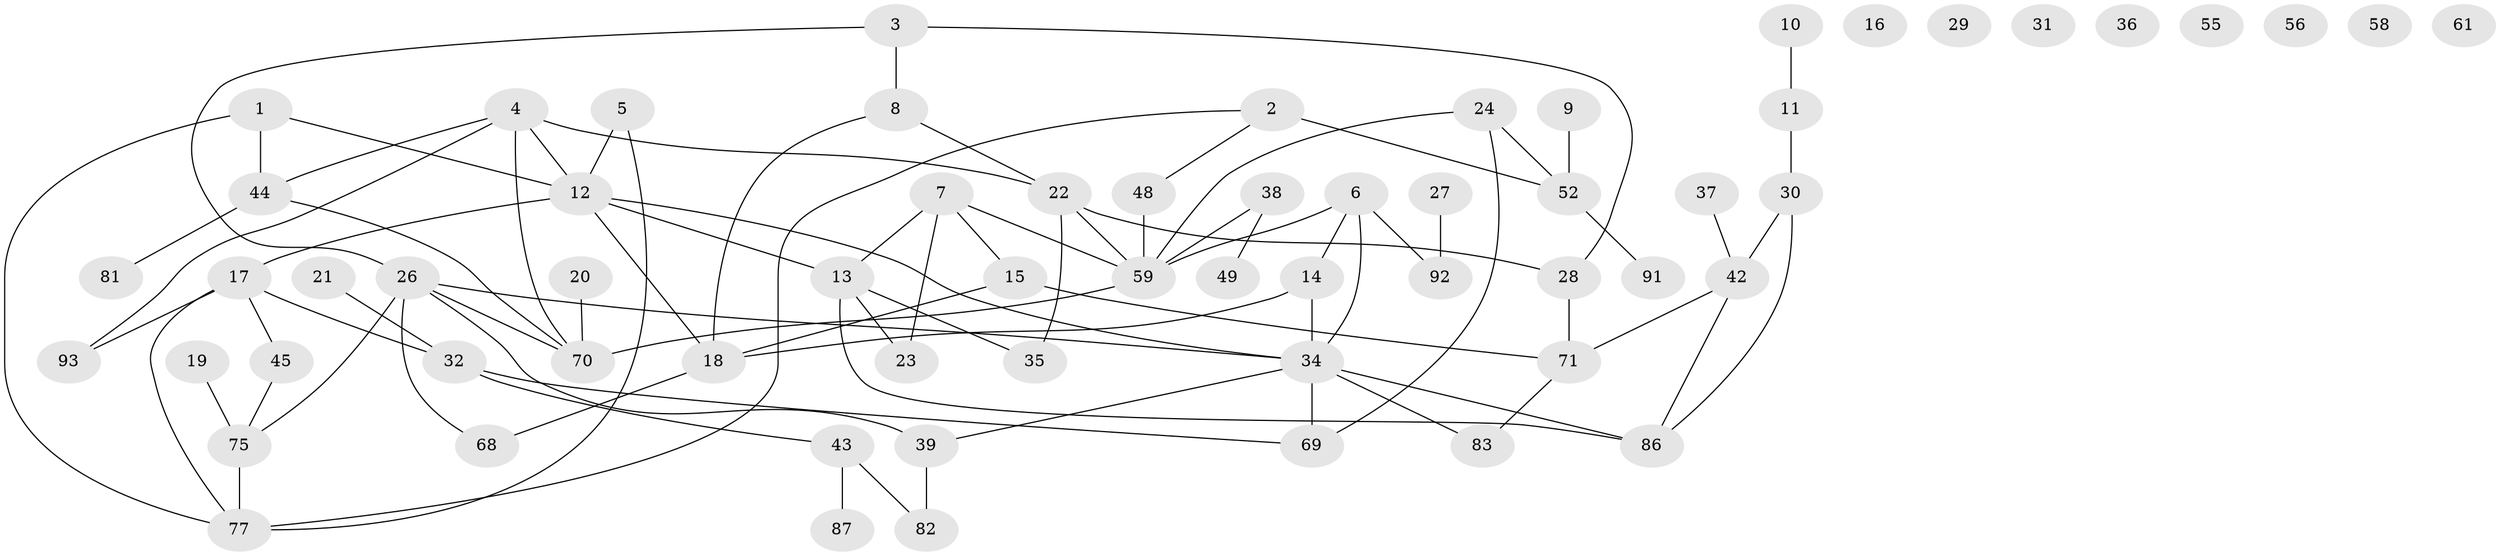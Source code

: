 // Generated by graph-tools (version 1.1) at 2025/23/03/03/25 07:23:27]
// undirected, 63 vertices, 85 edges
graph export_dot {
graph [start="1"]
  node [color=gray90,style=filled];
  1;
  2 [super="+76"];
  3;
  4 [super="+62"];
  5;
  6 [super="+66"];
  7 [super="+47"];
  8 [super="+46"];
  9;
  10;
  11 [super="+72"];
  12 [super="+33"];
  13 [super="+41"];
  14 [super="+25"];
  15 [super="+51"];
  16;
  17 [super="+63"];
  18 [super="+54"];
  19;
  20;
  21 [super="+65"];
  22 [super="+85"];
  23;
  24 [super="+50"];
  26 [super="+67"];
  27 [super="+73"];
  28 [super="+64"];
  29;
  30 [super="+80"];
  31;
  32 [super="+57"];
  34 [super="+40"];
  35;
  36;
  37;
  38;
  39;
  42 [super="+78"];
  43;
  44 [super="+53"];
  45;
  48;
  49 [super="+74"];
  52 [super="+84"];
  55;
  56;
  58;
  59 [super="+60"];
  61;
  68;
  69 [super="+90"];
  70 [super="+88"];
  71;
  75 [super="+79"];
  77;
  81;
  82 [super="+89"];
  83;
  86;
  87;
  91;
  92;
  93;
  1 -- 12;
  1 -- 44;
  1 -- 77;
  2 -- 52 [weight=2];
  2 -- 48;
  2 -- 77;
  3 -- 26;
  3 -- 28;
  3 -- 8;
  4 -- 12;
  4 -- 70;
  4 -- 93;
  4 -- 44;
  4 -- 22;
  5 -- 12;
  5 -- 77;
  6 -- 92;
  6 -- 34;
  6 -- 59;
  6 -- 14;
  7 -- 13;
  7 -- 23;
  7 -- 15;
  7 -- 59;
  8 -- 22;
  8 -- 18;
  9 -- 52;
  10 -- 11;
  11 -- 30;
  12 -- 34;
  12 -- 13;
  12 -- 17;
  12 -- 18;
  13 -- 35;
  13 -- 86;
  13 -- 23;
  14 -- 34;
  14 -- 18;
  15 -- 18;
  15 -- 71;
  17 -- 32;
  17 -- 93;
  17 -- 77;
  17 -- 45;
  18 -- 68;
  19 -- 75 [weight=2];
  20 -- 70;
  21 -- 32;
  22 -- 28;
  22 -- 59;
  22 -- 35;
  24 -- 59;
  24 -- 52;
  24 -- 69;
  26 -- 39;
  26 -- 70;
  26 -- 75;
  26 -- 34;
  26 -- 68;
  27 -- 92;
  28 -- 71;
  30 -- 86;
  30 -- 42 [weight=2];
  32 -- 69;
  32 -- 43;
  34 -- 39;
  34 -- 83;
  34 -- 69;
  34 -- 86;
  37 -- 42;
  38 -- 59;
  38 -- 49;
  39 -- 82;
  42 -- 71;
  42 -- 86;
  43 -- 87;
  43 -- 82;
  44 -- 81;
  44 -- 70;
  45 -- 75;
  48 -- 59;
  52 -- 91;
  59 -- 70;
  71 -- 83;
  75 -- 77;
}
